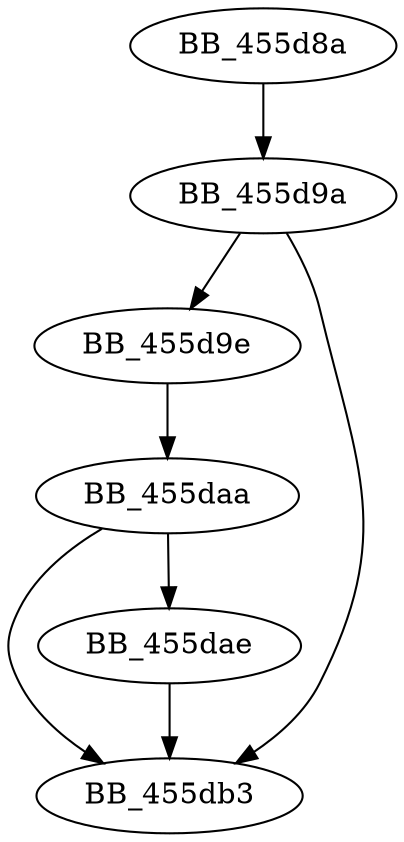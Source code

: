 DiGraph sub_455D8A{
BB_455d8a->BB_455d9a
BB_455d9a->BB_455d9e
BB_455d9a->BB_455db3
BB_455d9e->BB_455daa
BB_455daa->BB_455dae
BB_455daa->BB_455db3
BB_455dae->BB_455db3
}

